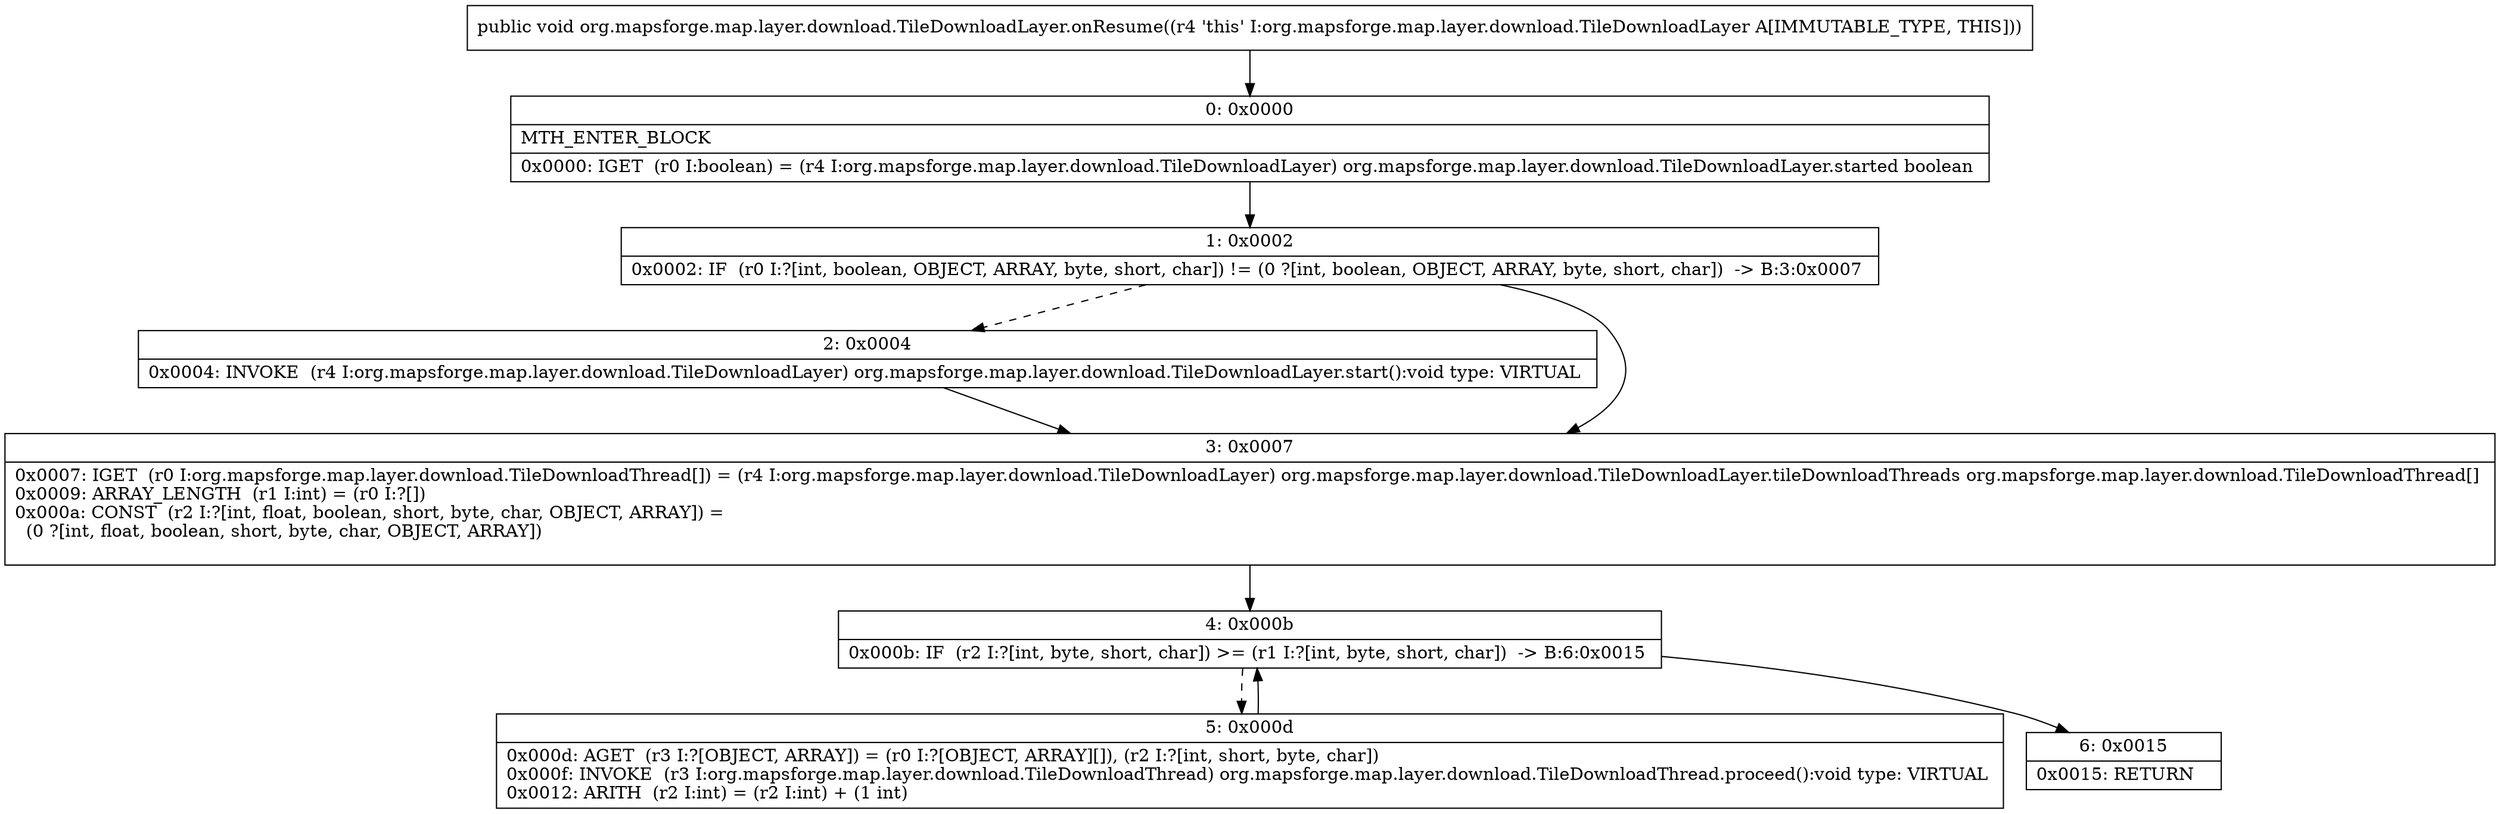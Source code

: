 digraph "CFG fororg.mapsforge.map.layer.download.TileDownloadLayer.onResume()V" {
Node_0 [shape=record,label="{0\:\ 0x0000|MTH_ENTER_BLOCK\l|0x0000: IGET  (r0 I:boolean) = (r4 I:org.mapsforge.map.layer.download.TileDownloadLayer) org.mapsforge.map.layer.download.TileDownloadLayer.started boolean \l}"];
Node_1 [shape=record,label="{1\:\ 0x0002|0x0002: IF  (r0 I:?[int, boolean, OBJECT, ARRAY, byte, short, char]) != (0 ?[int, boolean, OBJECT, ARRAY, byte, short, char])  \-\> B:3:0x0007 \l}"];
Node_2 [shape=record,label="{2\:\ 0x0004|0x0004: INVOKE  (r4 I:org.mapsforge.map.layer.download.TileDownloadLayer) org.mapsforge.map.layer.download.TileDownloadLayer.start():void type: VIRTUAL \l}"];
Node_3 [shape=record,label="{3\:\ 0x0007|0x0007: IGET  (r0 I:org.mapsforge.map.layer.download.TileDownloadThread[]) = (r4 I:org.mapsforge.map.layer.download.TileDownloadLayer) org.mapsforge.map.layer.download.TileDownloadLayer.tileDownloadThreads org.mapsforge.map.layer.download.TileDownloadThread[] \l0x0009: ARRAY_LENGTH  (r1 I:int) = (r0 I:?[]) \l0x000a: CONST  (r2 I:?[int, float, boolean, short, byte, char, OBJECT, ARRAY]) = \l  (0 ?[int, float, boolean, short, byte, char, OBJECT, ARRAY])\l \l}"];
Node_4 [shape=record,label="{4\:\ 0x000b|0x000b: IF  (r2 I:?[int, byte, short, char]) \>= (r1 I:?[int, byte, short, char])  \-\> B:6:0x0015 \l}"];
Node_5 [shape=record,label="{5\:\ 0x000d|0x000d: AGET  (r3 I:?[OBJECT, ARRAY]) = (r0 I:?[OBJECT, ARRAY][]), (r2 I:?[int, short, byte, char]) \l0x000f: INVOKE  (r3 I:org.mapsforge.map.layer.download.TileDownloadThread) org.mapsforge.map.layer.download.TileDownloadThread.proceed():void type: VIRTUAL \l0x0012: ARITH  (r2 I:int) = (r2 I:int) + (1 int) \l}"];
Node_6 [shape=record,label="{6\:\ 0x0015|0x0015: RETURN   \l}"];
MethodNode[shape=record,label="{public void org.mapsforge.map.layer.download.TileDownloadLayer.onResume((r4 'this' I:org.mapsforge.map.layer.download.TileDownloadLayer A[IMMUTABLE_TYPE, THIS])) }"];
MethodNode -> Node_0;
Node_0 -> Node_1;
Node_1 -> Node_2[style=dashed];
Node_1 -> Node_3;
Node_2 -> Node_3;
Node_3 -> Node_4;
Node_4 -> Node_5[style=dashed];
Node_4 -> Node_6;
Node_5 -> Node_4;
}

